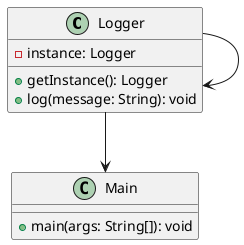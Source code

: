 @startuml singleton

class Logger {
  - instance: Logger
  + getInstance(): Logger
  + log(message: String): void
}

class Main {
  + main(args: String[]): void
}

Logger --> Main
Logger --> Logger

@enduml
